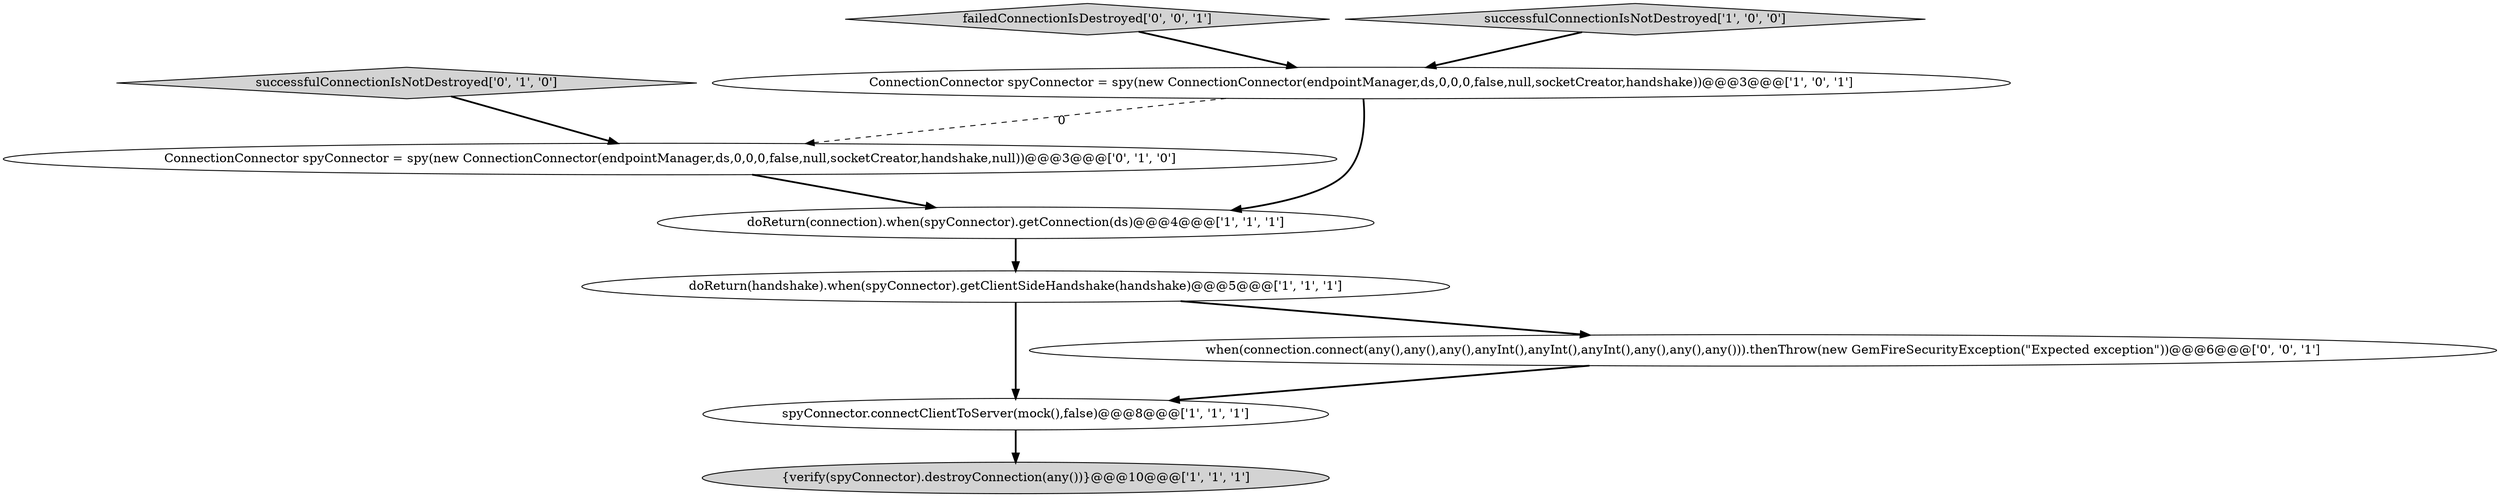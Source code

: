 digraph {
2 [style = filled, label = "doReturn(handshake).when(spyConnector).getClientSideHandshake(handshake)@@@5@@@['1', '1', '1']", fillcolor = white, shape = ellipse image = "AAA0AAABBB1BBB"];
5 [style = filled, label = "{verify(spyConnector).destroyConnection(any())}@@@10@@@['1', '1', '1']", fillcolor = lightgray, shape = ellipse image = "AAA0AAABBB1BBB"];
4 [style = filled, label = "spyConnector.connectClientToServer(mock(),false)@@@8@@@['1', '1', '1']", fillcolor = white, shape = ellipse image = "AAA0AAABBB1BBB"];
6 [style = filled, label = "successfulConnectionIsNotDestroyed['0', '1', '0']", fillcolor = lightgray, shape = diamond image = "AAA0AAABBB2BBB"];
7 [style = filled, label = "ConnectionConnector spyConnector = spy(new ConnectionConnector(endpointManager,ds,0,0,0,false,null,socketCreator,handshake,null))@@@3@@@['0', '1', '0']", fillcolor = white, shape = ellipse image = "AAA1AAABBB2BBB"];
9 [style = filled, label = "failedConnectionIsDestroyed['0', '0', '1']", fillcolor = lightgray, shape = diamond image = "AAA0AAABBB3BBB"];
0 [style = filled, label = "ConnectionConnector spyConnector = spy(new ConnectionConnector(endpointManager,ds,0,0,0,false,null,socketCreator,handshake))@@@3@@@['1', '0', '1']", fillcolor = white, shape = ellipse image = "AAA0AAABBB1BBB"];
1 [style = filled, label = "doReturn(connection).when(spyConnector).getConnection(ds)@@@4@@@['1', '1', '1']", fillcolor = white, shape = ellipse image = "AAA0AAABBB1BBB"];
3 [style = filled, label = "successfulConnectionIsNotDestroyed['1', '0', '0']", fillcolor = lightgray, shape = diamond image = "AAA0AAABBB1BBB"];
8 [style = filled, label = "when(connection.connect(any(),any(),any(),anyInt(),anyInt(),anyInt(),any(),any(),any())).thenThrow(new GemFireSecurityException(\"Expected exception\"))@@@6@@@['0', '0', '1']", fillcolor = white, shape = ellipse image = "AAA0AAABBB3BBB"];
4->5 [style = bold, label=""];
0->7 [style = dashed, label="0"];
7->1 [style = bold, label=""];
6->7 [style = bold, label=""];
2->4 [style = bold, label=""];
9->0 [style = bold, label=""];
3->0 [style = bold, label=""];
8->4 [style = bold, label=""];
1->2 [style = bold, label=""];
0->1 [style = bold, label=""];
2->8 [style = bold, label=""];
}
